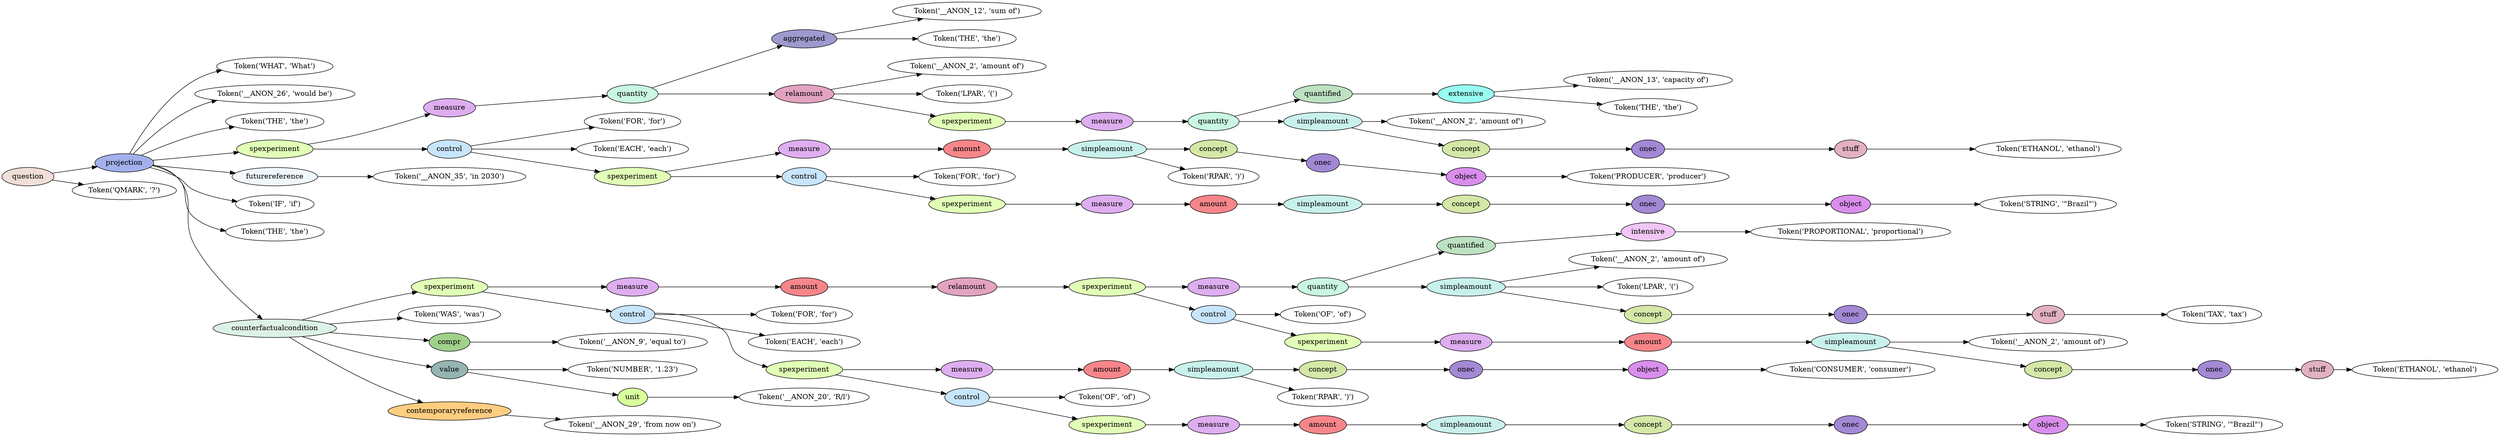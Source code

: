 digraph G {
rankdir=LR;
0 [label="Token('WHAT', 'What')"];
1 [label="Token('__ANON_26', 'would be')"];
2 [label="Token('THE', 'the')"];
3 [label="Token('__ANON_12', 'sum of')"];
4 [label="Token('THE', 'the')"];
5 [fillcolor="#9e9ace", label=aggregated, style=filled];
5 -> 3;
5 -> 4;
6 [label="Token('__ANON_2', 'amount of')"];
7 [label="Token('LPAR', '(')"];
8 [label="Token('__ANON_13', 'capacity of')"];
9 [label="Token('THE', 'the')"];
10 [fillcolor="#98fcf0", label=extensive, style=filled];
10 -> 8;
10 -> 9;
11 [fillcolor="#bde2c2", label=quantified, style=filled];
11 -> 10;
12 [label="Token('__ANON_2', 'amount of')"];
13 [label="Token('ETHANOL', 'ethanol')"];
14 [fillcolor="#e2b1c4", label=stuff, style=filled];
14 -> 13;
15 [fillcolor="#a388d5", label=onec, style=filled];
15 -> 14;
16 [fillcolor="#d5e8a8", label=concept, style=filled];
16 -> 15;
17 [fillcolor="#c9f1ec", label=simpleamount, style=filled];
17 -> 12;
17 -> 16;
18 [fillcolor="#c9f7e1", label=quantity, style=filled];
18 -> 11;
18 -> 17;
19 [fillcolor="#deaef0", label=measure, style=filled];
19 -> 18;
20 [fillcolor="#e2ffb7", label=spexperiment, style=filled];
20 -> 19;
21 [fillcolor="#e2a3c0", label=relamount, style=filled];
21 -> 6;
21 -> 7;
21 -> 20;
22 [fillcolor="#c9f7e1", label=quantity, style=filled];
22 -> 5;
22 -> 21;
23 [fillcolor="#deaef0", label=measure, style=filled];
23 -> 22;
24 [label="Token('FOR', 'for')"];
25 [label="Token('EACH', 'each')"];
26 [label="Token('PRODUCER', 'producer')"];
27 [fillcolor="#d98eec", label=object, style=filled];
27 -> 26;
28 [fillcolor="#a388d5", label=onec, style=filled];
28 -> 27;
29 [fillcolor="#d5e8a8", label=concept, style=filled];
29 -> 28;
30 [label="Token('RPAR', ')')"];
31 [fillcolor="#c9f1ec", label=simpleamount, style=filled];
31 -> 29;
31 -> 30;
32 [fillcolor="#f6868a", label=amount, style=filled];
32 -> 31;
33 [fillcolor="#deaef0", label=measure, style=filled];
33 -> 32;
34 [label="Token('FOR', 'for')"];
35 [label="Token('STRING', '\"Brazil\"')"];
36 [fillcolor="#d98eec", label=object, style=filled];
36 -> 35;
37 [fillcolor="#a388d5", label=onec, style=filled];
37 -> 36;
38 [fillcolor="#d5e8a8", label=concept, style=filled];
38 -> 37;
39 [fillcolor="#c9f1ec", label=simpleamount, style=filled];
39 -> 38;
40 [fillcolor="#f6868a", label=amount, style=filled];
40 -> 39;
41 [fillcolor="#deaef0", label=measure, style=filled];
41 -> 40;
42 [fillcolor="#e2ffb7", label=spexperiment, style=filled];
42 -> 41;
43 [fillcolor="#c7e5fb", label=control, style=filled];
43 -> 34;
43 -> 42;
44 [fillcolor="#e2ffb7", label=spexperiment, style=filled];
44 -> 33;
44 -> 43;
45 [fillcolor="#c7e5fb", label=control, style=filled];
45 -> 24;
45 -> 25;
45 -> 44;
46 [fillcolor="#e2ffb7", label=spexperiment, style=filled];
46 -> 23;
46 -> 45;
47 [label="Token('__ANON_35', 'in 2030')"];
48 [fillcolor="#f0f8fd", label=futurereference, style=filled];
48 -> 47;
49 [label="Token('IF', 'if')"];
50 [label="Token('THE', 'the')"];
51 [label="Token('PROPORTIONAL', 'proportional')"];
52 [fillcolor="#efc6f5", label=intensive, style=filled];
52 -> 51;
53 [fillcolor="#bde2c2", label=quantified, style=filled];
53 -> 52;
54 [label="Token('__ANON_2', 'amount of')"];
55 [label="Token('LPAR', '(')"];
56 [label="Token('TAX', 'tax')"];
57 [fillcolor="#e2b1c4", label=stuff, style=filled];
57 -> 56;
58 [fillcolor="#a388d5", label=onec, style=filled];
58 -> 57;
59 [fillcolor="#d5e8a8", label=concept, style=filled];
59 -> 58;
60 [fillcolor="#c9f1ec", label=simpleamount, style=filled];
60 -> 54;
60 -> 55;
60 -> 59;
61 [fillcolor="#c9f7e1", label=quantity, style=filled];
61 -> 53;
61 -> 60;
62 [fillcolor="#deaef0", label=measure, style=filled];
62 -> 61;
63 [label="Token('OF', 'of')"];
64 [label="Token('__ANON_2', 'amount of')"];
65 [label="Token('ETHANOL', 'ethanol')"];
66 [fillcolor="#e2b1c4", label=stuff, style=filled];
66 -> 65;
67 [fillcolor="#a388d5", label=onec, style=filled];
67 -> 66;
68 [fillcolor="#d5e8a8", label=concept, style=filled];
68 -> 67;
69 [fillcolor="#c9f1ec", label=simpleamount, style=filled];
69 -> 64;
69 -> 68;
70 [fillcolor="#f6868a", label=amount, style=filled];
70 -> 69;
71 [fillcolor="#deaef0", label=measure, style=filled];
71 -> 70;
72 [fillcolor="#e2ffb7", label=spexperiment, style=filled];
72 -> 71;
73 [fillcolor="#c7e5fb", label=control, style=filled];
73 -> 63;
73 -> 72;
74 [fillcolor="#e2ffb7", label=spexperiment, style=filled];
74 -> 62;
74 -> 73;
75 [fillcolor="#e2a3c0", label=relamount, style=filled];
75 -> 74;
76 [fillcolor="#f6868a", label=amount, style=filled];
76 -> 75;
77 [fillcolor="#deaef0", label=measure, style=filled];
77 -> 76;
78 [label="Token('FOR', 'for')"];
79 [label="Token('EACH', 'each')"];
80 [label="Token('CONSUMER', 'consumer')"];
81 [fillcolor="#d98eec", label=object, style=filled];
81 -> 80;
82 [fillcolor="#a388d5", label=onec, style=filled];
82 -> 81;
83 [fillcolor="#d5e8a8", label=concept, style=filled];
83 -> 82;
84 [label="Token('RPAR', ')')"];
85 [fillcolor="#c9f1ec", label=simpleamount, style=filled];
85 -> 83;
85 -> 84;
86 [fillcolor="#f6868a", label=amount, style=filled];
86 -> 85;
87 [fillcolor="#deaef0", label=measure, style=filled];
87 -> 86;
88 [label="Token('OF', 'of')"];
89 [label="Token('STRING', '\"Brazil\"')"];
90 [fillcolor="#d98eec", label=object, style=filled];
90 -> 89;
91 [fillcolor="#a388d5", label=onec, style=filled];
91 -> 90;
92 [fillcolor="#d5e8a8", label=concept, style=filled];
92 -> 91;
93 [fillcolor="#c9f1ec", label=simpleamount, style=filled];
93 -> 92;
94 [fillcolor="#f6868a", label=amount, style=filled];
94 -> 93;
95 [fillcolor="#deaef0", label=measure, style=filled];
95 -> 94;
96 [fillcolor="#e2ffb7", label=spexperiment, style=filled];
96 -> 95;
97 [fillcolor="#c7e5fb", label=control, style=filled];
97 -> 88;
97 -> 96;
98 [fillcolor="#e2ffb7", label=spexperiment, style=filled];
98 -> 87;
98 -> 97;
99 [fillcolor="#c7e5fb", label=control, style=filled];
99 -> 78;
99 -> 79;
99 -> 98;
100 [fillcolor="#e2ffb7", label=spexperiment, style=filled];
100 -> 77;
100 -> 99;
101 [label="Token('WAS', 'was')"];
102 [label="Token('__ANON_9', 'equal to')"];
103 [fillcolor="#a0d18b", label=compr, style=filled];
103 -> 102;
104 [label="Token('NUMBER', '1.23')"];
105 [label="Token('__ANON_20', 'R/l')"];
106 [fillcolor="#d9fe9c", label=unit, style=filled];
106 -> 105;
107 [fillcolor="#95b4b2", label=value, style=filled];
107 -> 104;
107 -> 106;
108 [label="Token('__ANON_29', 'from now on')"];
109 [fillcolor="#ffcd81", label=contemporaryreference, style=filled];
109 -> 108;
110 [fillcolor="#ddf2e7", label=counterfactualcondition, style=filled];
110 -> 100;
110 -> 101;
110 -> 103;
110 -> 107;
110 -> 109;
111 [fillcolor="#a2b1ed", label=projection, style=filled];
111 -> 0;
111 -> 1;
111 -> 2;
111 -> 46;
111 -> 48;
111 -> 49;
111 -> 50;
111 -> 110;
112 [label="Token('QMARK', '?')"];
113 [fillcolor="#f0ded8", label=question, style=filled];
113 -> 111;
113 -> 112;
}
